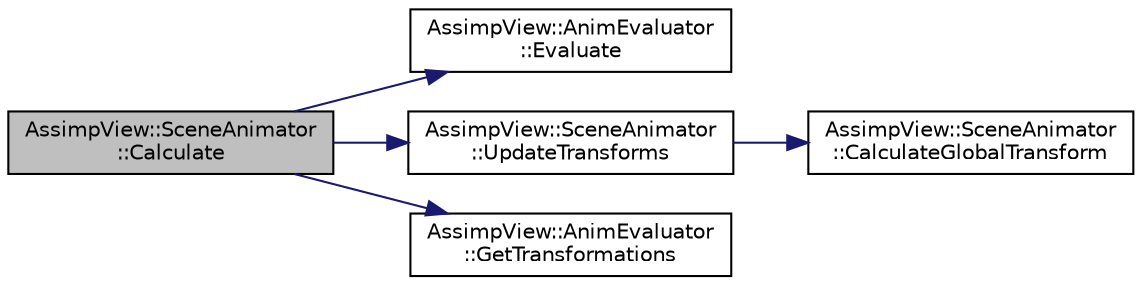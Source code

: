 digraph "AssimpView::SceneAnimator::Calculate"
{
  edge [fontname="Helvetica",fontsize="10",labelfontname="Helvetica",labelfontsize="10"];
  node [fontname="Helvetica",fontsize="10",shape=record];
  rankdir="LR";
  Node1 [label="AssimpView::SceneAnimator\l::Calculate",height=0.2,width=0.4,color="black", fillcolor="grey75", style="filled", fontcolor="black"];
  Node1 -> Node2 [color="midnightblue",fontsize="10",style="solid",fontname="Helvetica"];
  Node2 [label="AssimpView::AnimEvaluator\l::Evaluate",height=0.2,width=0.4,color="black", fillcolor="white", style="filled",URL="$class_assimp_view_1_1_anim_evaluator.html#ad54be6d3b474ab3753b12c6996bc2852"];
  Node1 -> Node3 [color="midnightblue",fontsize="10",style="solid",fontname="Helvetica"];
  Node3 [label="AssimpView::SceneAnimator\l::UpdateTransforms",height=0.2,width=0.4,color="black", fillcolor="white", style="filled",URL="$class_assimp_view_1_1_scene_animator.html#a8d108ebc1aee4a86d162accc0e40ebe7"];
  Node3 -> Node4 [color="midnightblue",fontsize="10",style="solid",fontname="Helvetica"];
  Node4 [label="AssimpView::SceneAnimator\l::CalculateGlobalTransform",height=0.2,width=0.4,color="black", fillcolor="white", style="filled",URL="$class_assimp_view_1_1_scene_animator.html#aaffdfbd7ebf7787f81f6f48e1466da3a"];
  Node1 -> Node5 [color="midnightblue",fontsize="10",style="solid",fontname="Helvetica"];
  Node5 [label="AssimpView::AnimEvaluator\l::GetTransformations",height=0.2,width=0.4,color="black", fillcolor="white", style="filled",URL="$class_assimp_view_1_1_anim_evaluator.html#a7be89e7cca438cbe27ca3038a3be44dd"];
}
